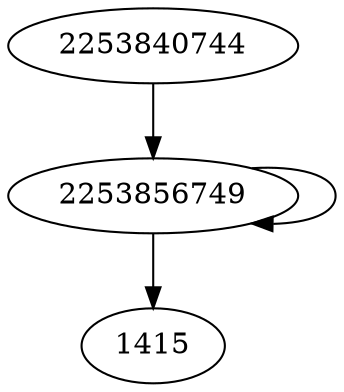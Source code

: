 digraph  {
2253840744;
2253856749;
1415;
2253840744 -> 2253856749;
2253856749 -> 1415;
2253856749 -> 2253856749;
}
